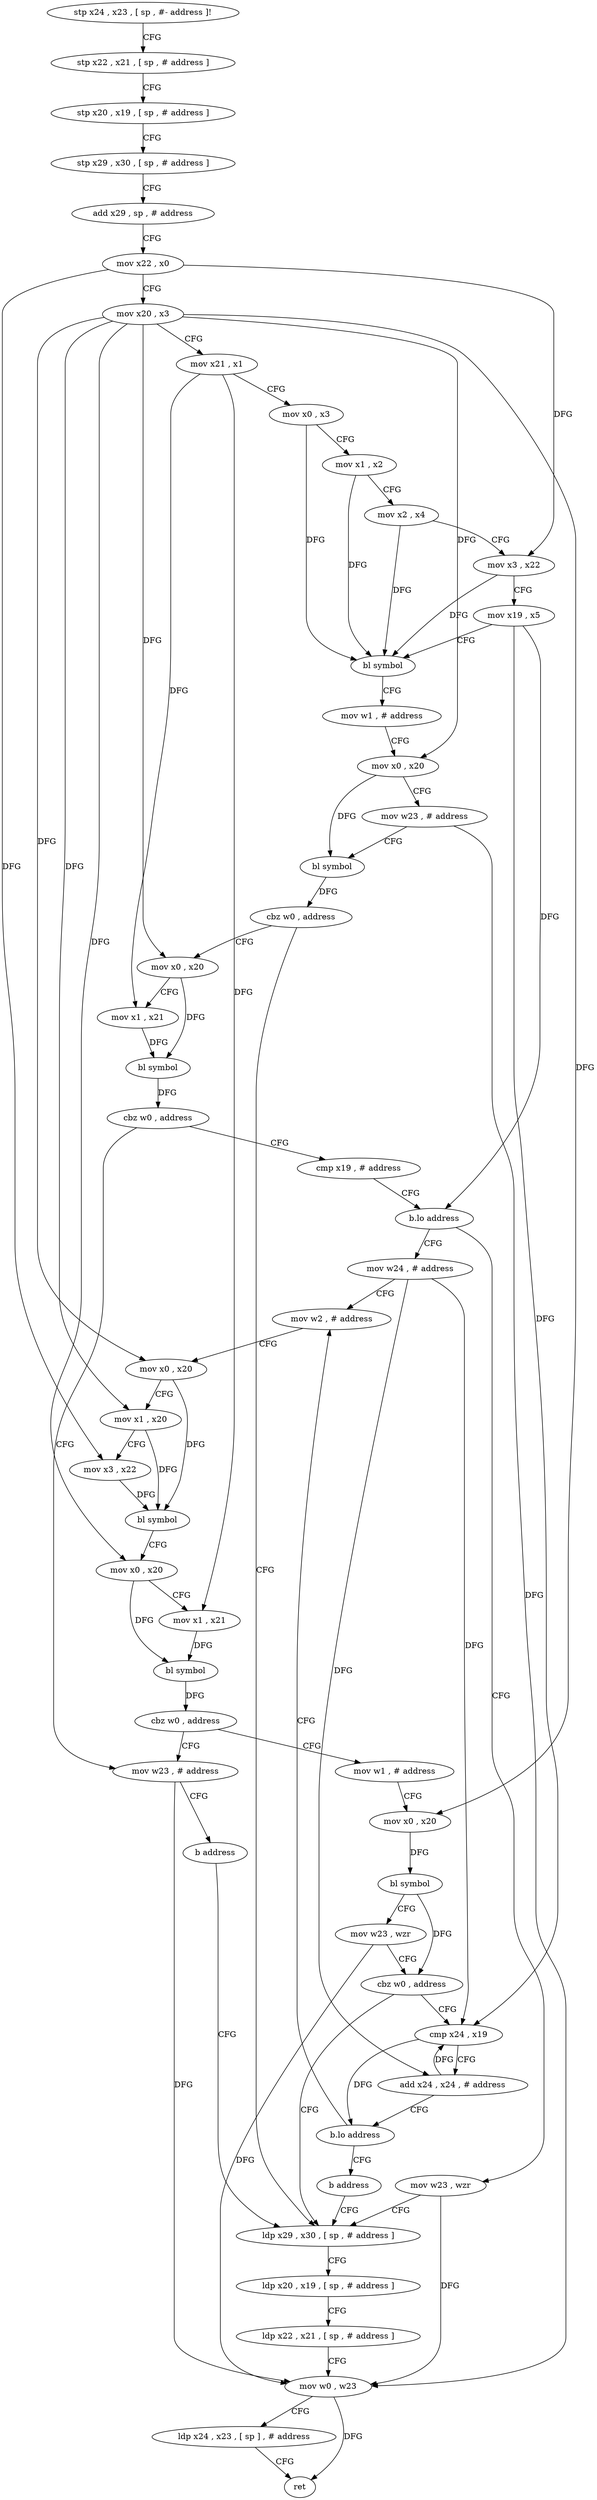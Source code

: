 digraph "func" {
"4213004" [label = "stp x24 , x23 , [ sp , #- address ]!" ]
"4213008" [label = "stp x22 , x21 , [ sp , # address ]" ]
"4213012" [label = "stp x20 , x19 , [ sp , # address ]" ]
"4213016" [label = "stp x29 , x30 , [ sp , # address ]" ]
"4213020" [label = "add x29 , sp , # address" ]
"4213024" [label = "mov x22 , x0" ]
"4213028" [label = "mov x20 , x3" ]
"4213032" [label = "mov x21 , x1" ]
"4213036" [label = "mov x0 , x3" ]
"4213040" [label = "mov x1 , x2" ]
"4213044" [label = "mov x2 , x4" ]
"4213048" [label = "mov x3 , x22" ]
"4213052" [label = "mov x19 , x5" ]
"4213056" [label = "bl symbol" ]
"4213060" [label = "mov w1 , # address" ]
"4213064" [label = "mov x0 , x20" ]
"4213068" [label = "mov w23 , # address" ]
"4213072" [label = "bl symbol" ]
"4213076" [label = "cbz w0 , address" ]
"4213192" [label = "ldp x29 , x30 , [ sp , # address ]" ]
"4213080" [label = "mov x0 , x20" ]
"4213196" [label = "ldp x20 , x19 , [ sp , # address ]" ]
"4213200" [label = "ldp x22 , x21 , [ sp , # address ]" ]
"4213204" [label = "mov w0 , w23" ]
"4213208" [label = "ldp x24 , x23 , [ sp ] , # address" ]
"4213212" [label = "ret" ]
"4213084" [label = "mov x1 , x21" ]
"4213088" [label = "bl symbol" ]
"4213092" [label = "cbz w0 , address" ]
"4213180" [label = "mov w23 , # address" ]
"4213096" [label = "cmp x19 , # address" ]
"4213184" [label = "b address" ]
"4213100" [label = "b.lo address" ]
"4213188" [label = "mov w23 , wzr" ]
"4213104" [label = "mov w24 , # address" ]
"4213108" [label = "mov w2 , # address" ]
"4213144" [label = "mov w1 , # address" ]
"4213148" [label = "mov x0 , x20" ]
"4213152" [label = "bl symbol" ]
"4213156" [label = "mov w23 , wzr" ]
"4213160" [label = "cbz w0 , address" ]
"4213164" [label = "cmp x24 , x19" ]
"4213168" [label = "add x24 , x24 , # address" ]
"4213172" [label = "b.lo address" ]
"4213176" [label = "b address" ]
"4213112" [label = "mov x0 , x20" ]
"4213116" [label = "mov x1 , x20" ]
"4213120" [label = "mov x3 , x22" ]
"4213124" [label = "bl symbol" ]
"4213128" [label = "mov x0 , x20" ]
"4213132" [label = "mov x1 , x21" ]
"4213136" [label = "bl symbol" ]
"4213140" [label = "cbz w0 , address" ]
"4213004" -> "4213008" [ label = "CFG" ]
"4213008" -> "4213012" [ label = "CFG" ]
"4213012" -> "4213016" [ label = "CFG" ]
"4213016" -> "4213020" [ label = "CFG" ]
"4213020" -> "4213024" [ label = "CFG" ]
"4213024" -> "4213028" [ label = "CFG" ]
"4213024" -> "4213048" [ label = "DFG" ]
"4213024" -> "4213120" [ label = "DFG" ]
"4213028" -> "4213032" [ label = "CFG" ]
"4213028" -> "4213064" [ label = "DFG" ]
"4213028" -> "4213080" [ label = "DFG" ]
"4213028" -> "4213112" [ label = "DFG" ]
"4213028" -> "4213116" [ label = "DFG" ]
"4213028" -> "4213128" [ label = "DFG" ]
"4213028" -> "4213148" [ label = "DFG" ]
"4213032" -> "4213036" [ label = "CFG" ]
"4213032" -> "4213084" [ label = "DFG" ]
"4213032" -> "4213132" [ label = "DFG" ]
"4213036" -> "4213040" [ label = "CFG" ]
"4213036" -> "4213056" [ label = "DFG" ]
"4213040" -> "4213044" [ label = "CFG" ]
"4213040" -> "4213056" [ label = "DFG" ]
"4213044" -> "4213048" [ label = "CFG" ]
"4213044" -> "4213056" [ label = "DFG" ]
"4213048" -> "4213052" [ label = "CFG" ]
"4213048" -> "4213056" [ label = "DFG" ]
"4213052" -> "4213056" [ label = "CFG" ]
"4213052" -> "4213100" [ label = "DFG" ]
"4213052" -> "4213164" [ label = "DFG" ]
"4213056" -> "4213060" [ label = "CFG" ]
"4213060" -> "4213064" [ label = "CFG" ]
"4213064" -> "4213068" [ label = "CFG" ]
"4213064" -> "4213072" [ label = "DFG" ]
"4213068" -> "4213072" [ label = "CFG" ]
"4213068" -> "4213204" [ label = "DFG" ]
"4213072" -> "4213076" [ label = "DFG" ]
"4213076" -> "4213192" [ label = "CFG" ]
"4213076" -> "4213080" [ label = "CFG" ]
"4213192" -> "4213196" [ label = "CFG" ]
"4213080" -> "4213084" [ label = "CFG" ]
"4213080" -> "4213088" [ label = "DFG" ]
"4213196" -> "4213200" [ label = "CFG" ]
"4213200" -> "4213204" [ label = "CFG" ]
"4213204" -> "4213208" [ label = "CFG" ]
"4213204" -> "4213212" [ label = "DFG" ]
"4213208" -> "4213212" [ label = "CFG" ]
"4213084" -> "4213088" [ label = "DFG" ]
"4213088" -> "4213092" [ label = "DFG" ]
"4213092" -> "4213180" [ label = "CFG" ]
"4213092" -> "4213096" [ label = "CFG" ]
"4213180" -> "4213184" [ label = "CFG" ]
"4213180" -> "4213204" [ label = "DFG" ]
"4213096" -> "4213100" [ label = "CFG" ]
"4213184" -> "4213192" [ label = "CFG" ]
"4213100" -> "4213188" [ label = "CFG" ]
"4213100" -> "4213104" [ label = "CFG" ]
"4213188" -> "4213192" [ label = "CFG" ]
"4213188" -> "4213204" [ label = "DFG" ]
"4213104" -> "4213108" [ label = "CFG" ]
"4213104" -> "4213164" [ label = "DFG" ]
"4213104" -> "4213168" [ label = "DFG" ]
"4213108" -> "4213112" [ label = "CFG" ]
"4213144" -> "4213148" [ label = "CFG" ]
"4213148" -> "4213152" [ label = "DFG" ]
"4213152" -> "4213156" [ label = "CFG" ]
"4213152" -> "4213160" [ label = "DFG" ]
"4213156" -> "4213160" [ label = "CFG" ]
"4213156" -> "4213204" [ label = "DFG" ]
"4213160" -> "4213192" [ label = "CFG" ]
"4213160" -> "4213164" [ label = "CFG" ]
"4213164" -> "4213168" [ label = "CFG" ]
"4213164" -> "4213172" [ label = "DFG" ]
"4213168" -> "4213172" [ label = "CFG" ]
"4213168" -> "4213164" [ label = "DFG" ]
"4213172" -> "4213108" [ label = "CFG" ]
"4213172" -> "4213176" [ label = "CFG" ]
"4213176" -> "4213192" [ label = "CFG" ]
"4213112" -> "4213116" [ label = "CFG" ]
"4213112" -> "4213124" [ label = "DFG" ]
"4213116" -> "4213120" [ label = "CFG" ]
"4213116" -> "4213124" [ label = "DFG" ]
"4213120" -> "4213124" [ label = "DFG" ]
"4213124" -> "4213128" [ label = "CFG" ]
"4213128" -> "4213132" [ label = "CFG" ]
"4213128" -> "4213136" [ label = "DFG" ]
"4213132" -> "4213136" [ label = "DFG" ]
"4213136" -> "4213140" [ label = "DFG" ]
"4213140" -> "4213180" [ label = "CFG" ]
"4213140" -> "4213144" [ label = "CFG" ]
}

